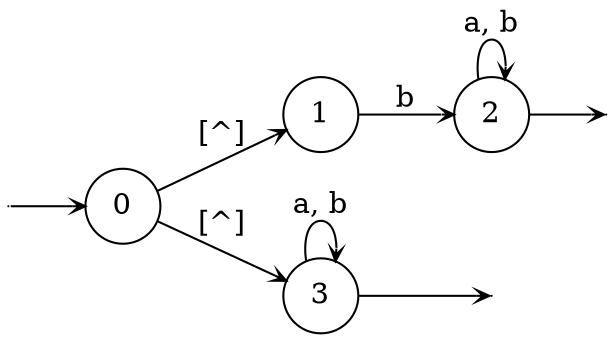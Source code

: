 digraph
{
  vcsn_context = "[abc]? → 𝔹"
  rankdir = LR
  edge [arrowhead = vee, arrowsize = .6]
  {
    node [shape = point, width = 0]
    I0
    F2
    F3
  }
  {
    node [shape = circle, style = rounded, width = 0.5]
    0
    1
    2
    3
  }
  I0 -> 0
  0 -> 1 [label = "[^]"]
  0 -> 3 [label = "[^]"]
  1 -> 2 [label = "b"]
  2 -> F2
  2 -> 2 [label = "a, b"]
  3 -> F3
  3 -> 3 [label = "a, b"]
}
